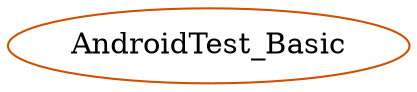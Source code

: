 digraph G {
	layout="neato";
	overlap="false";
	splines="spline"
	AndroidTest_Basic [shape="oval" color="#ff0000"];
	AndroidTest_Basic [shape="oval" color="#cc5200"];
}
